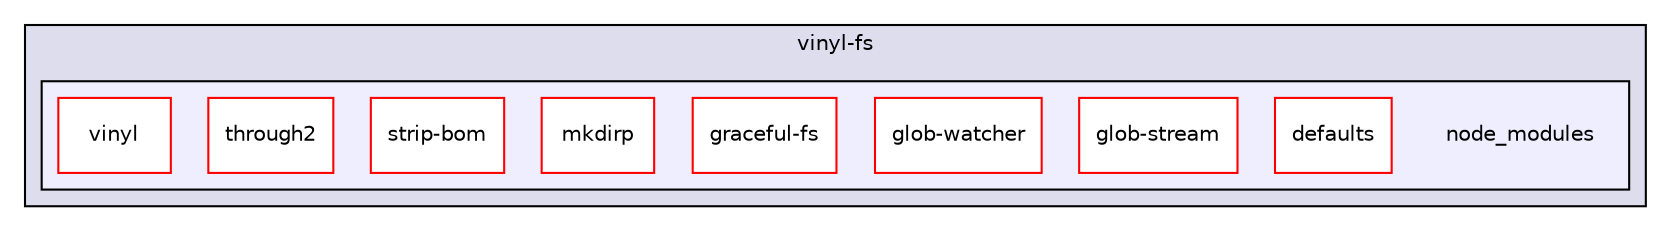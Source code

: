 digraph "gulp-src/node_modules/gulp/node_modules/vinyl-fs/node_modules" {
  compound=true
  node [ fontsize="10", fontname="Helvetica"];
  edge [ labelfontsize="10", labelfontname="Helvetica"];
  subgraph clusterdir_7f397f4eaa0880420f657ce2fce7ea33 {
    graph [ bgcolor="#ddddee", pencolor="black", label="vinyl-fs" fontname="Helvetica", fontsize="10", URL="dir_7f397f4eaa0880420f657ce2fce7ea33.html"]
  subgraph clusterdir_7dbf8f39bf160a39c2d4400f640e4130 {
    graph [ bgcolor="#eeeeff", pencolor="black", label="" URL="dir_7dbf8f39bf160a39c2d4400f640e4130.html"];
    dir_7dbf8f39bf160a39c2d4400f640e4130 [shape=plaintext label="node_modules"];
    dir_2d02162a61b92e385d076b7b82544439 [shape=box label="defaults" color="red" fillcolor="white" style="filled" URL="dir_2d02162a61b92e385d076b7b82544439.html"];
    dir_63608b1514c68b76984a80016b057886 [shape=box label="glob-stream" color="red" fillcolor="white" style="filled" URL="dir_63608b1514c68b76984a80016b057886.html"];
    dir_c9dfa17b5c266cd52045fe1575f3327f [shape=box label="glob-watcher" color="red" fillcolor="white" style="filled" URL="dir_c9dfa17b5c266cd52045fe1575f3327f.html"];
    dir_e3fe5b0306517af8c1593139ba9a62f8 [shape=box label="graceful-fs" color="red" fillcolor="white" style="filled" URL="dir_e3fe5b0306517af8c1593139ba9a62f8.html"];
    dir_558c8ec8da9a71f4cb8376cfedc55265 [shape=box label="mkdirp" color="red" fillcolor="white" style="filled" URL="dir_558c8ec8da9a71f4cb8376cfedc55265.html"];
    dir_2ff21a3007eed82cf18132c7c0d4f211 [shape=box label="strip-bom" color="red" fillcolor="white" style="filled" URL="dir_2ff21a3007eed82cf18132c7c0d4f211.html"];
    dir_1426ee0e5dde9ea7021102e93a864ac3 [shape=box label="through2" color="red" fillcolor="white" style="filled" URL="dir_1426ee0e5dde9ea7021102e93a864ac3.html"];
    dir_02eda0c1a796f8d96a2c5c36be00dea5 [shape=box label="vinyl" color="red" fillcolor="white" style="filled" URL="dir_02eda0c1a796f8d96a2c5c36be00dea5.html"];
  }
  }
}
